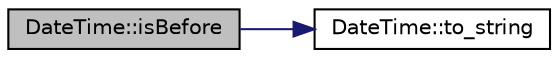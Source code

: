digraph "DateTime::isBefore"
{
 // LATEX_PDF_SIZE
  edge [fontname="Helvetica",fontsize="10",labelfontname="Helvetica",labelfontsize="10"];
  node [fontname="Helvetica",fontsize="10",shape=record];
  rankdir="LR";
  Node1 [label="DateTime::isBefore",height=0.2,width=0.4,color="black", fillcolor="grey75", style="filled", fontcolor="black",tooltip="check if the referenced object is before in time than the dataTime one"];
  Node1 -> Node2 [color="midnightblue",fontsize="10",style="solid",fontname="Helvetica"];
  Node2 [label="DateTime::to_string",height=0.2,width=0.4,color="black", fillcolor="white", style="filled",URL="$classDateTime.html#a246ab4f7cd93e15135efb69363d97d83",tooltip="transform a dataTime to a string following the format: 2019-10-01 00:15:06 UTC"];
}
